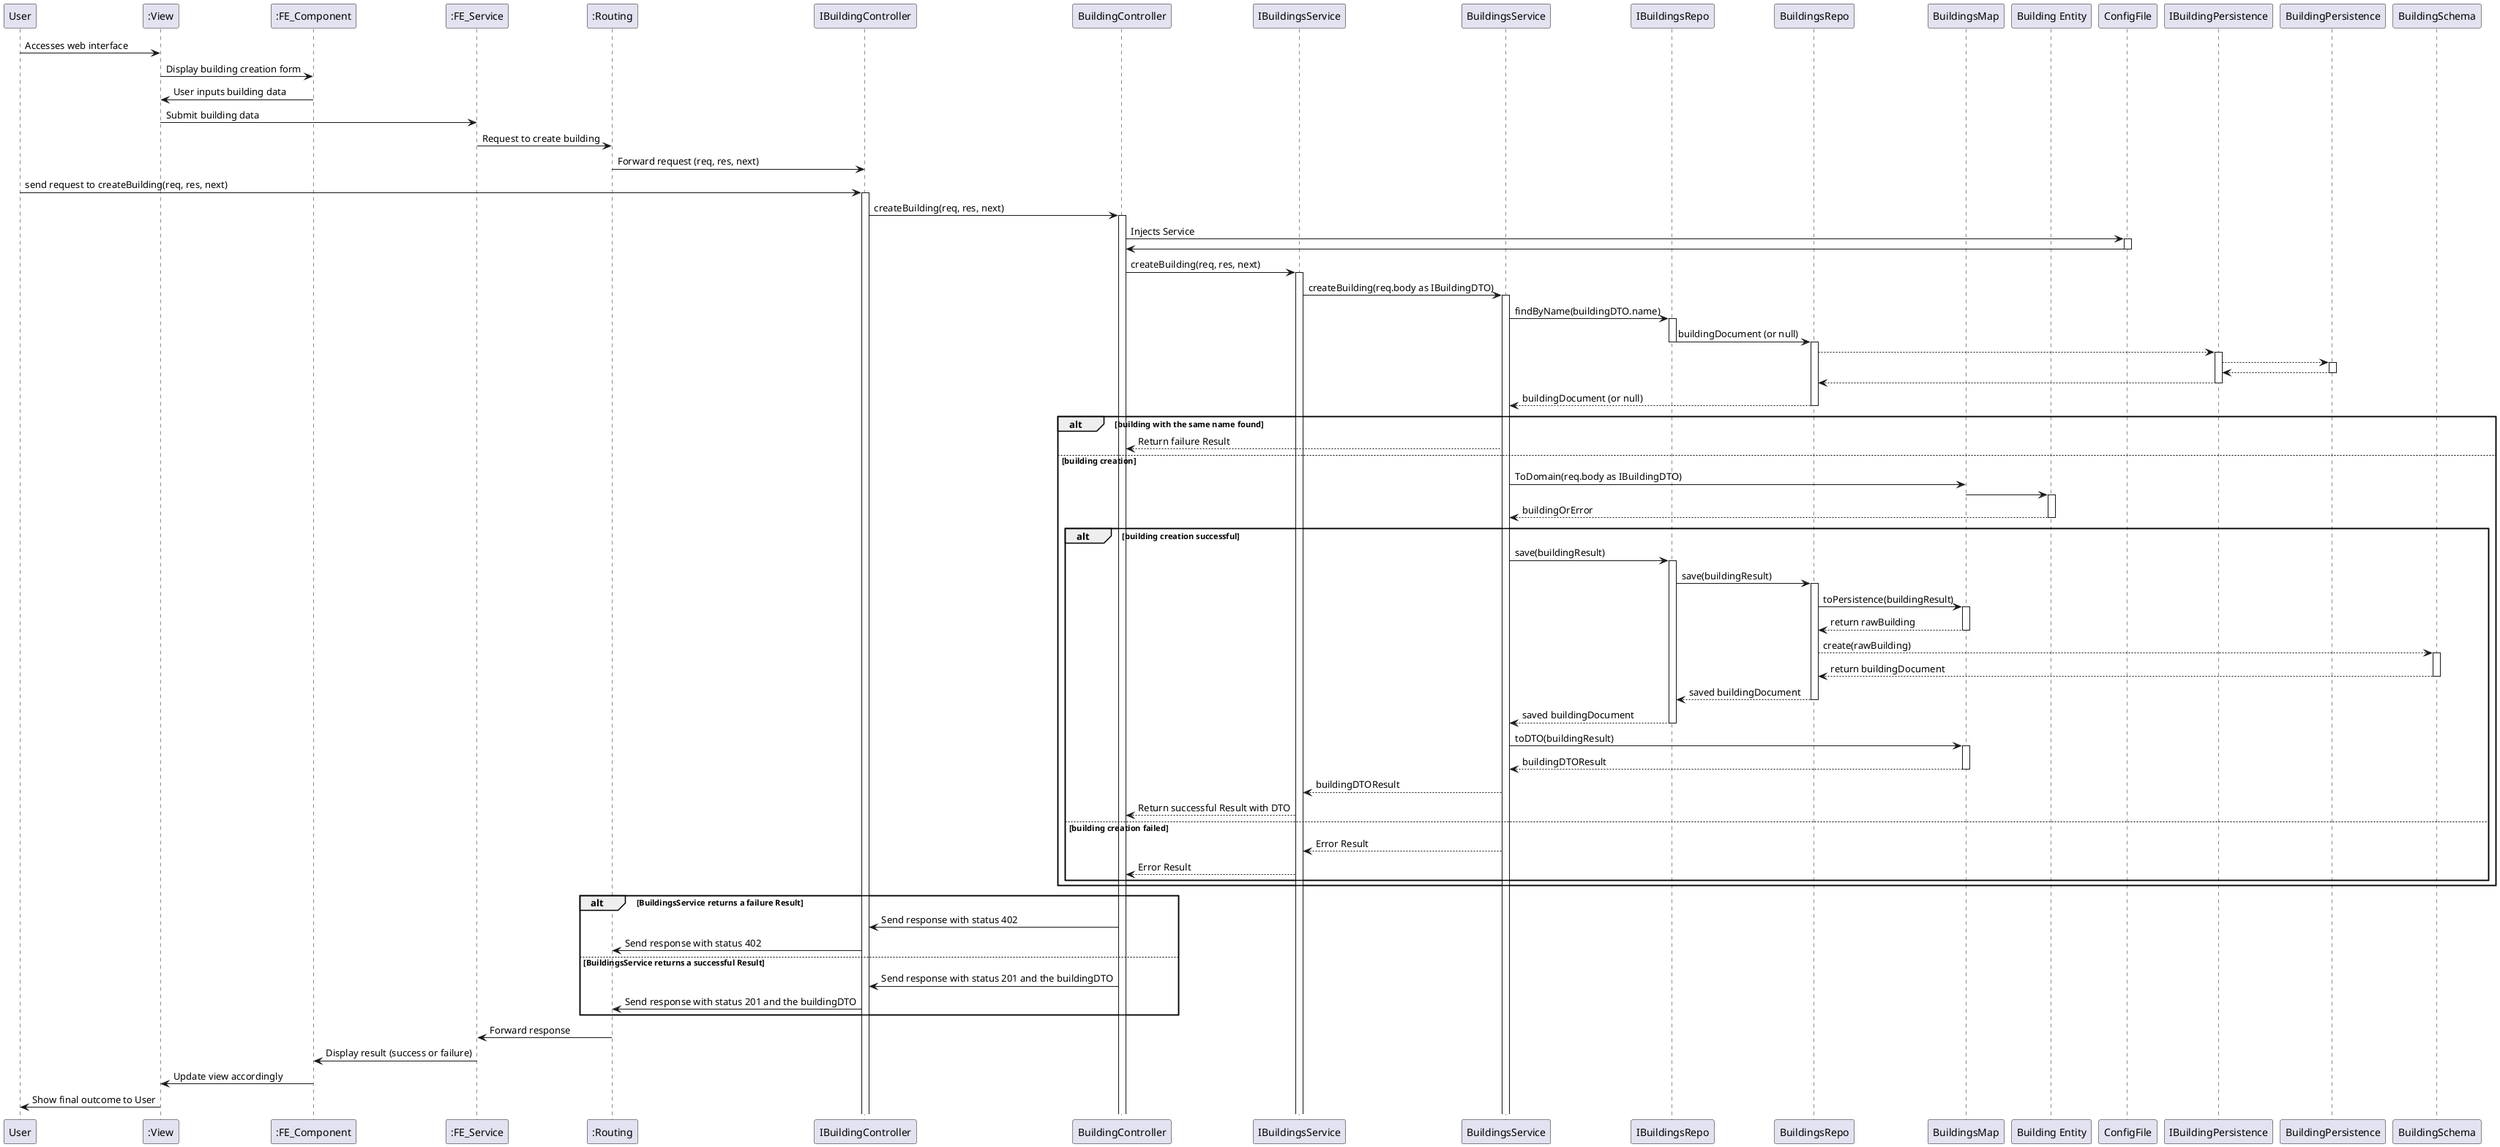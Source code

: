 @startuml lvl3_createBuilding

participant "User" as A
participant ":View" as sys
participant ":FE_Component" as comp
participant ":FE_Service" as FEsrvc
participant ":Routing" as route
participant "IBuildingController" as IB
participant "BuildingController" as B
participant "IBuildingsService" as IC
participant "BuildingsService" as C
participant "IBuildingsRepo" as ID
participant "BuildingsRepo" as D
participant "BuildingsMap" as F
participant "Building Entity" as E
participant "ConfigFile" as CONF
participant "IBuildingPersistence" as IH
participant "BuildingPersistence" as H
participant "BuildingSchema" as I

A -> sys: Accesses web interface
sys -> comp: Display building creation form
comp -> sys: User inputs building data
sys -> FEsrvc: Submit building data
FEsrvc -> route: Request to create building
route -> IB: Forward request (req, res, next)

A -> IB: send request to createBuilding(req, res, next)
activate IB
IB -> B:createBuilding(req, res, next)
activate B
B -> CONF : Injects Service
activate CONF

CONF -> B
deactivate CONF

B -> IC: createBuilding(req, res, next)
activate IC

IC -> C: createBuilding(req.body as IBuildingDTO)
activate C

C -> ID: findByName(buildingDTO.name)
activate ID

ID -> D: buildingDocument (or null)
deactivate ID
activate D
D --> IH: 
activate IH
IH --> H: 
activate H
H --> IH: 
deactivate H
IH --> D
deactivate IH
D --> C: buildingDocument (or null)
deactivate D

alt building with the same name found
    C --> B: Return failure Result
else building creation
    C -> F: ToDomain(req.body as IBuildingDTO)
    F -> E:
    activate E
    E --> C: buildingOrError
    deactivate E
    
    alt building creation successful
        C -> ID: save(buildingResult)
        activate ID
        ID -> D: save(buildingResult)
        activate D
        D -> F: toPersistence(buildingResult)
        activate F 
        F --> D : return rawBuilding
        deactivate F
        D --> I: create(rawBuilding)
        activate I
        I --> D : return buildingDocument
        deactivate I
        D --> ID: saved buildingDocument
        deactivate D
        ID --> C: saved buildingDocument
        deactivate ID
        
        C -> F: toDTO(buildingResult)
        activate F
        F --> C: buildingDTOResult
        deactivate F
        C --> IC : buildingDTOResult
        IC --> B: Return successful Result with DTO
    else building creation failed
        C --> IC: Error Result
        IC --> B: Error Result
    end
end

alt BuildingsService returns a failure Result
    B -> IB: Send response with status 402
    IB -> route: Send response with status 402
else BuildingsService returns a successful Result
    B -> IB: Send response with status 201 and the buildingDTO
    IB -> route: Send response with status 201 and the buildingDTO
end

route -> FEsrvc: Forward response
FEsrvc -> comp: Display result (success or failure)
comp -> sys: Update view accordingly
sys -> A: Show final outcome to User

@enduml
